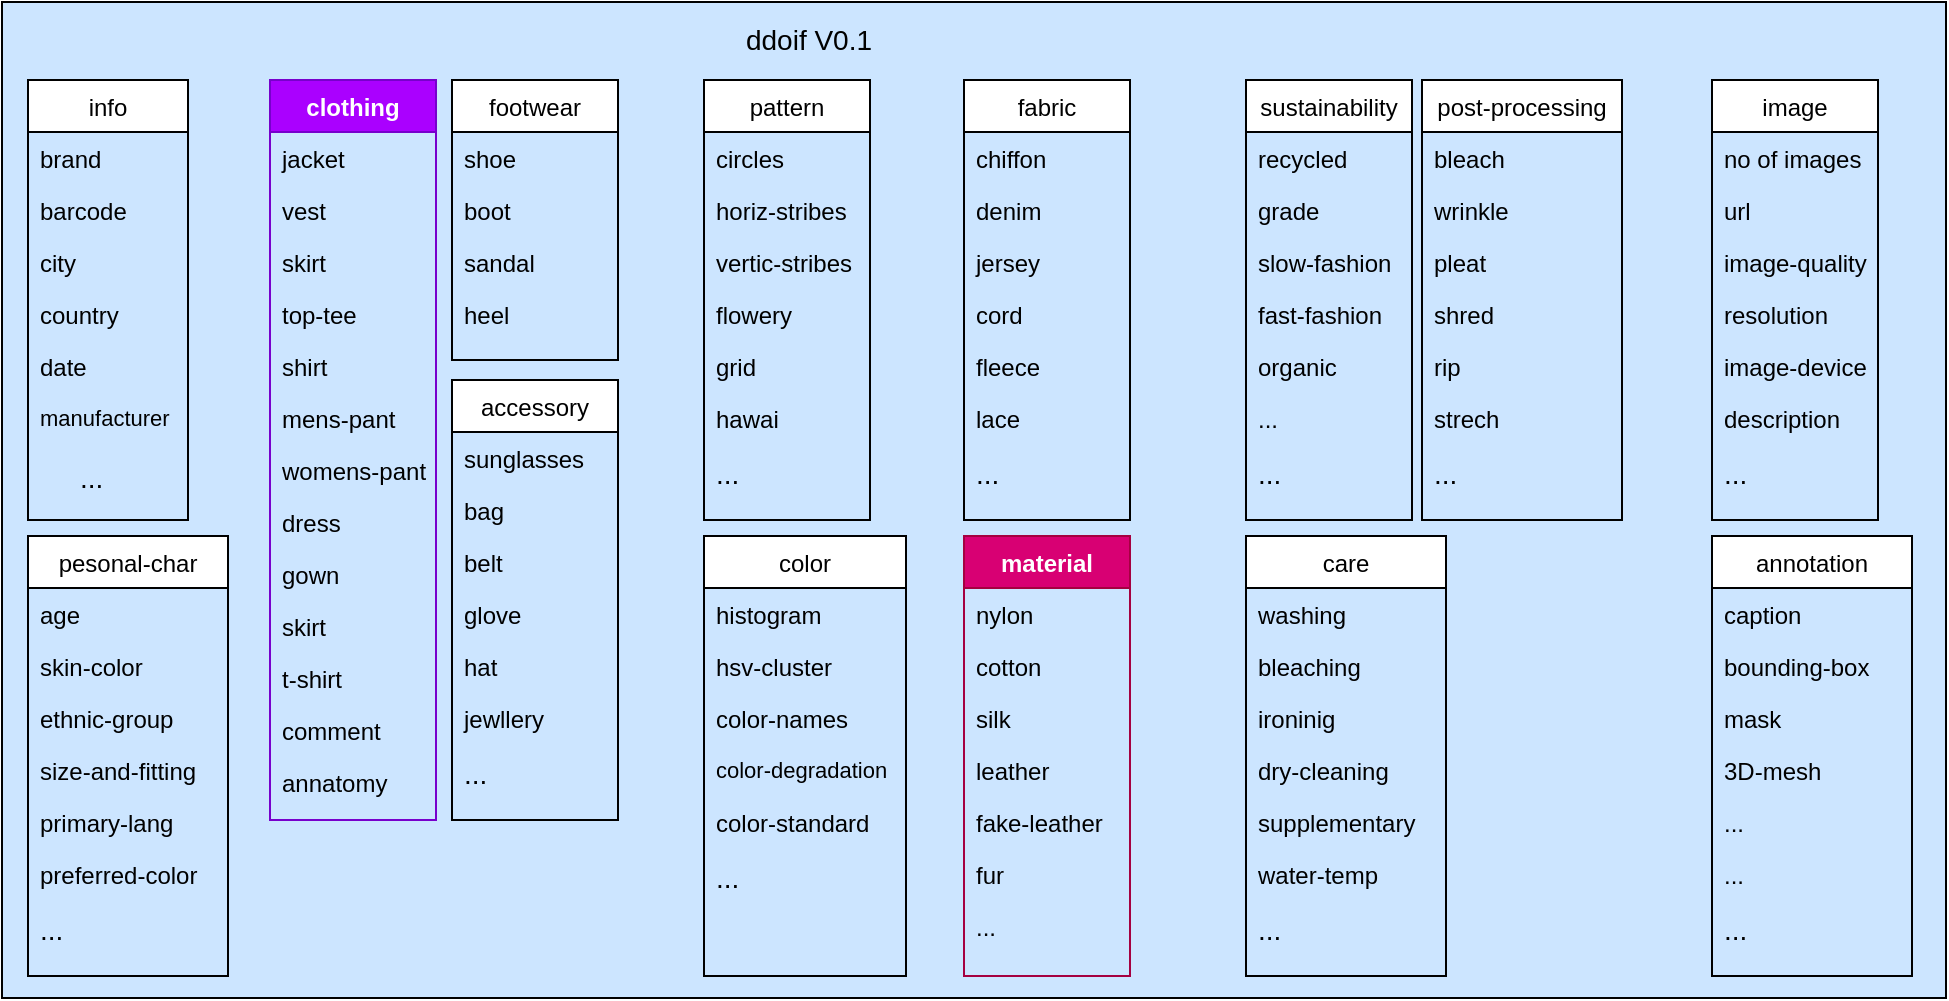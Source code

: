 <mxfile version="13.0.3" type="device"><diagram id="C5RBs43oDa-KdzZeNtuy" name="Page-1"><mxGraphModel dx="1422" dy="822" grid="1" gridSize="10" guides="1" tooltips="1" connect="1" arrows="1" fold="1" page="1" pageScale="1" pageWidth="980" pageHeight="500" math="0" shadow="0"><root><mxCell id="WIyWlLk6GJQsqaUBKTNV-0"/><mxCell id="WIyWlLk6GJQsqaUBKTNV-1" parent="WIyWlLk6GJQsqaUBKTNV-0"/><mxCell id="ynW5jeTb449rgKrsrFKq-4" value="" style="rounded=0;whiteSpace=wrap;html=1;fillColor=#CCE5FF;" parent="WIyWlLk6GJQsqaUBKTNV-1" vertex="1"><mxGeometry x="5" y="1" width="972" height="498" as="geometry"/></mxCell><mxCell id="Gt9GPdNHDZttLSlLsD_g-6" value="..." style="text;align=left;verticalAlign=top;spacingLeft=4;spacingRight=4;overflow=hidden;rotatable=0;points=[[0,0.5],[1,0.5]];portConstraint=eastwest;fontSize=14;" parent="WIyWlLk6GJQsqaUBKTNV-1" vertex="1"><mxGeometry x="38" y="224" width="80" height="28" as="geometry"/></mxCell><mxCell id="Gt9GPdNHDZttLSlLsD_g-49" value="ddoif V0.1" style="text;html=1;strokeColor=none;fillColor=none;align=center;verticalAlign=middle;whiteSpace=wrap;rounded=0;fontSize=14;" parent="WIyWlLk6GJQsqaUBKTNV-1" vertex="1"><mxGeometry x="344" y="10" width="129" height="20" as="geometry"/></mxCell><mxCell id="Gt9GPdNHDZttLSlLsD_g-87" value="care" style="swimlane;fontStyle=0;align=center;verticalAlign=top;childLayout=stackLayout;horizontal=1;startSize=26;horizontalStack=0;resizeParent=1;resizeLast=0;collapsible=1;marginBottom=0;rounded=0;shadow=0;strokeWidth=1;" parent="WIyWlLk6GJQsqaUBKTNV-1" vertex="1"><mxGeometry x="627" y="268" width="100" height="220" as="geometry"><mxRectangle x="230" y="140" width="160" height="26" as="alternateBounds"/></mxGeometry></mxCell><mxCell id="Gt9GPdNHDZttLSlLsD_g-88" value="washing" style="text;align=left;verticalAlign=top;spacingLeft=4;spacingRight=4;overflow=hidden;rotatable=0;points=[[0,0.5],[1,0.5]];portConstraint=eastwest;" parent="Gt9GPdNHDZttLSlLsD_g-87" vertex="1"><mxGeometry y="26" width="100" height="26" as="geometry"/></mxCell><mxCell id="Gt9GPdNHDZttLSlLsD_g-89" value="bleaching" style="text;align=left;verticalAlign=top;spacingLeft=4;spacingRight=4;overflow=hidden;rotatable=0;points=[[0,0.5],[1,0.5]];portConstraint=eastwest;rounded=0;shadow=0;html=0;" parent="Gt9GPdNHDZttLSlLsD_g-87" vertex="1"><mxGeometry y="52" width="100" height="26" as="geometry"/></mxCell><mxCell id="Gt9GPdNHDZttLSlLsD_g-90" value="ironinig" style="text;align=left;verticalAlign=top;spacingLeft=4;spacingRight=4;overflow=hidden;rotatable=0;points=[[0,0.5],[1,0.5]];portConstraint=eastwest;rounded=0;shadow=0;html=0;" parent="Gt9GPdNHDZttLSlLsD_g-87" vertex="1"><mxGeometry y="78" width="100" height="26" as="geometry"/></mxCell><mxCell id="Gt9GPdNHDZttLSlLsD_g-91" value="dry-cleaning" style="text;align=left;verticalAlign=top;spacingLeft=4;spacingRight=4;overflow=hidden;rotatable=0;points=[[0,0.5],[1,0.5]];portConstraint=eastwest;" parent="Gt9GPdNHDZttLSlLsD_g-87" vertex="1"><mxGeometry y="104" width="100" height="26" as="geometry"/></mxCell><mxCell id="Gt9GPdNHDZttLSlLsD_g-92" value="supplementary" style="text;align=left;verticalAlign=top;spacingLeft=4;spacingRight=4;overflow=hidden;rotatable=0;points=[[0,0.5],[1,0.5]];portConstraint=eastwest;" parent="Gt9GPdNHDZttLSlLsD_g-87" vertex="1"><mxGeometry y="130" width="100" height="26" as="geometry"/></mxCell><mxCell id="Gt9GPdNHDZttLSlLsD_g-93" value="water-temp" style="text;align=left;verticalAlign=top;spacingLeft=4;spacingRight=4;overflow=hidden;rotatable=0;points=[[0,0.5],[1,0.5]];portConstraint=eastwest;" parent="Gt9GPdNHDZttLSlLsD_g-87" vertex="1"><mxGeometry y="156" width="100" height="26" as="geometry"/></mxCell><mxCell id="Gt9GPdNHDZttLSlLsD_g-94" value="..." style="text;align=left;verticalAlign=top;spacingLeft=4;spacingRight=4;overflow=hidden;rotatable=0;points=[[0,0.5],[1,0.5]];portConstraint=eastwest;fontSize=14;" parent="Gt9GPdNHDZttLSlLsD_g-87" vertex="1"><mxGeometry y="182" width="100" height="26" as="geometry"/></mxCell><mxCell id="Gt9GPdNHDZttLSlLsD_g-95" value="pesonal-char" style="swimlane;fontStyle=0;align=center;verticalAlign=top;childLayout=stackLayout;horizontal=1;startSize=26;horizontalStack=0;resizeParent=1;resizeLast=0;collapsible=1;marginBottom=0;rounded=0;shadow=0;strokeWidth=1;" parent="WIyWlLk6GJQsqaUBKTNV-1" vertex="1"><mxGeometry x="18" y="268" width="100" height="220" as="geometry"><mxRectangle x="19" y="268" width="160" height="26" as="alternateBounds"/></mxGeometry></mxCell><mxCell id="Gt9GPdNHDZttLSlLsD_g-96" value="age" style="text;align=left;verticalAlign=top;spacingLeft=4;spacingRight=4;overflow=hidden;rotatable=0;points=[[0,0.5],[1,0.5]];portConstraint=eastwest;" parent="Gt9GPdNHDZttLSlLsD_g-95" vertex="1"><mxGeometry y="26" width="100" height="26" as="geometry"/></mxCell><mxCell id="Gt9GPdNHDZttLSlLsD_g-97" value="skin-color" style="text;align=left;verticalAlign=top;spacingLeft=4;spacingRight=4;overflow=hidden;rotatable=0;points=[[0,0.5],[1,0.5]];portConstraint=eastwest;rounded=0;shadow=0;html=0;" parent="Gt9GPdNHDZttLSlLsD_g-95" vertex="1"><mxGeometry y="52" width="100" height="26" as="geometry"/></mxCell><mxCell id="Gt9GPdNHDZttLSlLsD_g-98" value="ethnic-group" style="text;align=left;verticalAlign=top;spacingLeft=4;spacingRight=4;overflow=hidden;rotatable=0;points=[[0,0.5],[1,0.5]];portConstraint=eastwest;rounded=0;shadow=0;html=0;" parent="Gt9GPdNHDZttLSlLsD_g-95" vertex="1"><mxGeometry y="78" width="100" height="26" as="geometry"/></mxCell><mxCell id="Gt9GPdNHDZttLSlLsD_g-99" value="size-and-fitting" style="text;align=left;verticalAlign=top;spacingLeft=4;spacingRight=4;overflow=hidden;rotatable=0;points=[[0,0.5],[1,0.5]];portConstraint=eastwest;" parent="Gt9GPdNHDZttLSlLsD_g-95" vertex="1"><mxGeometry y="104" width="100" height="26" as="geometry"/></mxCell><mxCell id="Gt9GPdNHDZttLSlLsD_g-100" value="primary-lang" style="text;align=left;verticalAlign=top;spacingLeft=4;spacingRight=4;overflow=hidden;rotatable=0;points=[[0,0.5],[1,0.5]];portConstraint=eastwest;" parent="Gt9GPdNHDZttLSlLsD_g-95" vertex="1"><mxGeometry y="130" width="100" height="26" as="geometry"/></mxCell><mxCell id="Gt9GPdNHDZttLSlLsD_g-101" value="preferred-color" style="text;align=left;verticalAlign=top;spacingLeft=4;spacingRight=4;overflow=hidden;rotatable=0;points=[[0,0.5],[1,0.5]];portConstraint=eastwest;" parent="Gt9GPdNHDZttLSlLsD_g-95" vertex="1"><mxGeometry y="156" width="100" height="26" as="geometry"/></mxCell><mxCell id="Gt9GPdNHDZttLSlLsD_g-102" value="..." style="text;align=left;verticalAlign=top;spacingLeft=4;spacingRight=4;overflow=hidden;rotatable=0;points=[[0,0.5],[1,0.5]];portConstraint=eastwest;fontSize=14;" parent="Gt9GPdNHDZttLSlLsD_g-95" vertex="1"><mxGeometry y="182" width="100" height="26" as="geometry"/></mxCell><mxCell id="Gt9GPdNHDZttLSlLsD_g-111" value="post-processing" style="swimlane;fontStyle=0;align=center;verticalAlign=top;childLayout=stackLayout;horizontal=1;startSize=26;horizontalStack=0;resizeParent=1;resizeLast=0;collapsible=1;marginBottom=0;rounded=0;shadow=0;strokeWidth=1;" parent="WIyWlLk6GJQsqaUBKTNV-1" vertex="1"><mxGeometry x="715" y="40" width="100" height="220" as="geometry"><mxRectangle x="230" y="140" width="160" height="26" as="alternateBounds"/></mxGeometry></mxCell><mxCell id="Gt9GPdNHDZttLSlLsD_g-113" value="bleach" style="text;align=left;verticalAlign=top;spacingLeft=4;spacingRight=4;overflow=hidden;rotatable=0;points=[[0,0.5],[1,0.5]];portConstraint=eastwest;rounded=0;shadow=0;html=0;" parent="Gt9GPdNHDZttLSlLsD_g-111" vertex="1"><mxGeometry y="26" width="100" height="26" as="geometry"/></mxCell><mxCell id="Gt9GPdNHDZttLSlLsD_g-112" value="wrinkle" style="text;align=left;verticalAlign=top;spacingLeft=4;spacingRight=4;overflow=hidden;rotatable=0;points=[[0,0.5],[1,0.5]];portConstraint=eastwest;" parent="Gt9GPdNHDZttLSlLsD_g-111" vertex="1"><mxGeometry y="52" width="100" height="26" as="geometry"/></mxCell><mxCell id="Gt9GPdNHDZttLSlLsD_g-114" value="pleat" style="text;align=left;verticalAlign=top;spacingLeft=4;spacingRight=4;overflow=hidden;rotatable=0;points=[[0,0.5],[1,0.5]];portConstraint=eastwest;rounded=0;shadow=0;html=0;" parent="Gt9GPdNHDZttLSlLsD_g-111" vertex="1"><mxGeometry y="78" width="100" height="26" as="geometry"/></mxCell><mxCell id="Gt9GPdNHDZttLSlLsD_g-115" value="shred" style="text;align=left;verticalAlign=top;spacingLeft=4;spacingRight=4;overflow=hidden;rotatable=0;points=[[0,0.5],[1,0.5]];portConstraint=eastwest;" parent="Gt9GPdNHDZttLSlLsD_g-111" vertex="1"><mxGeometry y="104" width="100" height="26" as="geometry"/></mxCell><mxCell id="Gt9GPdNHDZttLSlLsD_g-116" value="rip" style="text;align=left;verticalAlign=top;spacingLeft=4;spacingRight=4;overflow=hidden;rotatable=0;points=[[0,0.5],[1,0.5]];portConstraint=eastwest;" parent="Gt9GPdNHDZttLSlLsD_g-111" vertex="1"><mxGeometry y="130" width="100" height="26" as="geometry"/></mxCell><mxCell id="Gt9GPdNHDZttLSlLsD_g-117" value="strech" style="text;align=left;verticalAlign=top;spacingLeft=4;spacingRight=4;overflow=hidden;rotatable=0;points=[[0,0.5],[1,0.5]];portConstraint=eastwest;" parent="Gt9GPdNHDZttLSlLsD_g-111" vertex="1"><mxGeometry y="156" width="100" height="26" as="geometry"/></mxCell><mxCell id="Gt9GPdNHDZttLSlLsD_g-118" value="..." style="text;align=left;verticalAlign=top;spacingLeft=4;spacingRight=4;overflow=hidden;rotatable=0;points=[[0,0.5],[1,0.5]];portConstraint=eastwest;fontSize=14;" parent="Gt9GPdNHDZttLSlLsD_g-111" vertex="1"><mxGeometry y="182" width="100" height="26" as="geometry"/></mxCell><mxCell id="zkfFHV4jXpPFQw0GAbJ--0" value="info" style="swimlane;fontStyle=0;align=center;verticalAlign=top;childLayout=stackLayout;horizontal=1;startSize=26;horizontalStack=0;resizeParent=1;resizeLast=0;collapsible=1;marginBottom=0;rounded=0;shadow=0;strokeWidth=1;" parent="WIyWlLk6GJQsqaUBKTNV-1" vertex="1"><mxGeometry x="18" y="40" width="80" height="220" as="geometry"><mxRectangle x="39" y="40" width="160" height="26" as="alternateBounds"/></mxGeometry></mxCell><mxCell id="zkfFHV4jXpPFQw0GAbJ--1" value="brand&#10;" style="text;align=left;verticalAlign=top;spacingLeft=4;spacingRight=4;overflow=hidden;rotatable=0;points=[[0,0.5],[1,0.5]];portConstraint=eastwest;" parent="zkfFHV4jXpPFQw0GAbJ--0" vertex="1"><mxGeometry y="26" width="80" height="26" as="geometry"/></mxCell><mxCell id="zkfFHV4jXpPFQw0GAbJ--2" value="barcode" style="text;align=left;verticalAlign=top;spacingLeft=4;spacingRight=4;overflow=hidden;rotatable=0;points=[[0,0.5],[1,0.5]];portConstraint=eastwest;rounded=0;shadow=0;html=0;" parent="zkfFHV4jXpPFQw0GAbJ--0" vertex="1"><mxGeometry y="52" width="80" height="26" as="geometry"/></mxCell><mxCell id="zkfFHV4jXpPFQw0GAbJ--3" value="city" style="text;align=left;verticalAlign=top;spacingLeft=4;spacingRight=4;overflow=hidden;rotatable=0;points=[[0,0.5],[1,0.5]];portConstraint=eastwest;rounded=0;shadow=0;html=0;" parent="zkfFHV4jXpPFQw0GAbJ--0" vertex="1"><mxGeometry y="78" width="80" height="26" as="geometry"/></mxCell><mxCell id="zkfFHV4jXpPFQw0GAbJ--5" value="country&#10;" style="text;align=left;verticalAlign=top;spacingLeft=4;spacingRight=4;overflow=hidden;rotatable=0;points=[[0,0.5],[1,0.5]];portConstraint=eastwest;" parent="zkfFHV4jXpPFQw0GAbJ--0" vertex="1"><mxGeometry y="104" width="80" height="26" as="geometry"/></mxCell><mxCell id="Gt9GPdNHDZttLSlLsD_g-5" value="date" style="text;align=left;verticalAlign=top;spacingLeft=4;spacingRight=4;overflow=hidden;rotatable=0;points=[[0,0.5],[1,0.5]];portConstraint=eastwest;" parent="zkfFHV4jXpPFQw0GAbJ--0" vertex="1"><mxGeometry y="130" width="80" height="26" as="geometry"/></mxCell><mxCell id="Gt9GPdNHDZttLSlLsD_g-14" value="manufacturer" style="text;align=left;verticalAlign=top;spacingLeft=4;spacingRight=4;overflow=hidden;rotatable=0;points=[[0,0.5],[1,0.5]];portConstraint=eastwest;fontSize=11;" parent="zkfFHV4jXpPFQw0GAbJ--0" vertex="1"><mxGeometry y="156" width="80" height="26" as="geometry"/></mxCell><mxCell id="Gt9GPdNHDZttLSlLsD_g-32" value="pattern" style="swimlane;fontStyle=0;align=center;verticalAlign=top;childLayout=stackLayout;horizontal=1;startSize=26;horizontalStack=0;resizeParent=1;resizeLast=0;collapsible=1;marginBottom=0;rounded=0;shadow=0;strokeWidth=1;" parent="WIyWlLk6GJQsqaUBKTNV-1" vertex="1"><mxGeometry x="356" y="40" width="83" height="220" as="geometry"><mxRectangle x="230" y="140" width="160" height="26" as="alternateBounds"/></mxGeometry></mxCell><mxCell id="Gt9GPdNHDZttLSlLsD_g-33" value="circles" style="text;align=left;verticalAlign=top;spacingLeft=4;spacingRight=4;overflow=hidden;rotatable=0;points=[[0,0.5],[1,0.5]];portConstraint=eastwest;" parent="Gt9GPdNHDZttLSlLsD_g-32" vertex="1"><mxGeometry y="26" width="83" height="26" as="geometry"/></mxCell><mxCell id="Gt9GPdNHDZttLSlLsD_g-34" value="horiz-stribes" style="text;align=left;verticalAlign=top;spacingLeft=4;spacingRight=4;overflow=hidden;rotatable=0;points=[[0,0.5],[1,0.5]];portConstraint=eastwest;rounded=0;shadow=0;html=0;" parent="Gt9GPdNHDZttLSlLsD_g-32" vertex="1"><mxGeometry y="52" width="83" height="26" as="geometry"/></mxCell><mxCell id="Gt9GPdNHDZttLSlLsD_g-35" value="vertic-stribes" style="text;align=left;verticalAlign=top;spacingLeft=4;spacingRight=4;overflow=hidden;rotatable=0;points=[[0,0.5],[1,0.5]];portConstraint=eastwest;rounded=0;shadow=0;html=0;" parent="Gt9GPdNHDZttLSlLsD_g-32" vertex="1"><mxGeometry y="78" width="83" height="26" as="geometry"/></mxCell><mxCell id="Gt9GPdNHDZttLSlLsD_g-36" value="flowery" style="text;align=left;verticalAlign=top;spacingLeft=4;spacingRight=4;overflow=hidden;rotatable=0;points=[[0,0.5],[1,0.5]];portConstraint=eastwest;" parent="Gt9GPdNHDZttLSlLsD_g-32" vertex="1"><mxGeometry y="104" width="83" height="26" as="geometry"/></mxCell><mxCell id="Gt9GPdNHDZttLSlLsD_g-37" value="grid" style="text;align=left;verticalAlign=top;spacingLeft=4;spacingRight=4;overflow=hidden;rotatable=0;points=[[0,0.5],[1,0.5]];portConstraint=eastwest;" parent="Gt9GPdNHDZttLSlLsD_g-32" vertex="1"><mxGeometry y="130" width="83" height="26" as="geometry"/></mxCell><mxCell id="Gt9GPdNHDZttLSlLsD_g-38" value="hawai" style="text;align=left;verticalAlign=top;spacingLeft=4;spacingRight=4;overflow=hidden;rotatable=0;points=[[0,0.5],[1,0.5]];portConstraint=eastwest;" parent="Gt9GPdNHDZttLSlLsD_g-32" vertex="1"><mxGeometry y="156" width="83" height="26" as="geometry"/></mxCell><mxCell id="Gt9GPdNHDZttLSlLsD_g-39" value="..." style="text;align=left;verticalAlign=top;spacingLeft=4;spacingRight=4;overflow=hidden;rotatable=0;points=[[0,0.5],[1,0.5]];portConstraint=eastwest;fontSize=14;" parent="Gt9GPdNHDZttLSlLsD_g-32" vertex="1"><mxGeometry y="182" width="83" height="26" as="geometry"/></mxCell><mxCell id="Gt9GPdNHDZttLSlLsD_g-16" value="footwear" style="swimlane;fontStyle=0;align=center;verticalAlign=top;childLayout=stackLayout;horizontal=1;startSize=26;horizontalStack=0;resizeParent=1;resizeLast=0;collapsible=1;marginBottom=0;rounded=0;shadow=0;strokeWidth=1;" parent="WIyWlLk6GJQsqaUBKTNV-1" vertex="1"><mxGeometry x="230" y="40" width="83" height="140" as="geometry"><mxRectangle x="230" y="140" width="160" height="26" as="alternateBounds"/></mxGeometry></mxCell><mxCell id="Gt9GPdNHDZttLSlLsD_g-17" value="shoe" style="text;align=left;verticalAlign=top;spacingLeft=4;spacingRight=4;overflow=hidden;rotatable=0;points=[[0,0.5],[1,0.5]];portConstraint=eastwest;" parent="Gt9GPdNHDZttLSlLsD_g-16" vertex="1"><mxGeometry y="26" width="83" height="26" as="geometry"/></mxCell><mxCell id="Gt9GPdNHDZttLSlLsD_g-18" value="boot" style="text;align=left;verticalAlign=top;spacingLeft=4;spacingRight=4;overflow=hidden;rotatable=0;points=[[0,0.5],[1,0.5]];portConstraint=eastwest;rounded=0;shadow=0;html=0;" parent="Gt9GPdNHDZttLSlLsD_g-16" vertex="1"><mxGeometry y="52" width="83" height="26" as="geometry"/></mxCell><mxCell id="Gt9GPdNHDZttLSlLsD_g-19" value="sandal" style="text;align=left;verticalAlign=top;spacingLeft=4;spacingRight=4;overflow=hidden;rotatable=0;points=[[0,0.5],[1,0.5]];portConstraint=eastwest;rounded=0;shadow=0;html=0;" parent="Gt9GPdNHDZttLSlLsD_g-16" vertex="1"><mxGeometry y="78" width="83" height="26" as="geometry"/></mxCell><mxCell id="Gt9GPdNHDZttLSlLsD_g-20" value="heel" style="text;align=left;verticalAlign=top;spacingLeft=4;spacingRight=4;overflow=hidden;rotatable=0;points=[[0,0.5],[1,0.5]];portConstraint=eastwest;" parent="Gt9GPdNHDZttLSlLsD_g-16" vertex="1"><mxGeometry y="104" width="83" height="26" as="geometry"/></mxCell><mxCell id="Gt9GPdNHDZttLSlLsD_g-24" value="accessory" style="swimlane;fontStyle=0;align=center;verticalAlign=top;childLayout=stackLayout;horizontal=1;startSize=26;horizontalStack=0;resizeParent=1;resizeLast=0;collapsible=1;marginBottom=0;rounded=0;shadow=0;strokeWidth=1;" parent="WIyWlLk6GJQsqaUBKTNV-1" vertex="1"><mxGeometry x="230" y="190" width="83" height="220" as="geometry"><mxRectangle x="230" y="140" width="160" height="26" as="alternateBounds"/></mxGeometry></mxCell><mxCell id="Gt9GPdNHDZttLSlLsD_g-25" value="sunglasses" style="text;align=left;verticalAlign=top;spacingLeft=4;spacingRight=4;overflow=hidden;rotatable=0;points=[[0,0.5],[1,0.5]];portConstraint=eastwest;" parent="Gt9GPdNHDZttLSlLsD_g-24" vertex="1"><mxGeometry y="26" width="83" height="26" as="geometry"/></mxCell><mxCell id="Gt9GPdNHDZttLSlLsD_g-26" value="bag" style="text;align=left;verticalAlign=top;spacingLeft=4;spacingRight=4;overflow=hidden;rotatable=0;points=[[0,0.5],[1,0.5]];portConstraint=eastwest;rounded=0;shadow=0;html=0;" parent="Gt9GPdNHDZttLSlLsD_g-24" vertex="1"><mxGeometry y="52" width="83" height="26" as="geometry"/></mxCell><mxCell id="Gt9GPdNHDZttLSlLsD_g-27" value="belt" style="text;align=left;verticalAlign=top;spacingLeft=4;spacingRight=4;overflow=hidden;rotatable=0;points=[[0,0.5],[1,0.5]];portConstraint=eastwest;rounded=0;shadow=0;html=0;" parent="Gt9GPdNHDZttLSlLsD_g-24" vertex="1"><mxGeometry y="78" width="83" height="26" as="geometry"/></mxCell><mxCell id="Gt9GPdNHDZttLSlLsD_g-28" value="glove" style="text;align=left;verticalAlign=top;spacingLeft=4;spacingRight=4;overflow=hidden;rotatable=0;points=[[0,0.5],[1,0.5]];portConstraint=eastwest;" parent="Gt9GPdNHDZttLSlLsD_g-24" vertex="1"><mxGeometry y="104" width="83" height="26" as="geometry"/></mxCell><mxCell id="Gt9GPdNHDZttLSlLsD_g-29" value="hat" style="text;align=left;verticalAlign=top;spacingLeft=4;spacingRight=4;overflow=hidden;rotatable=0;points=[[0,0.5],[1,0.5]];portConstraint=eastwest;" parent="Gt9GPdNHDZttLSlLsD_g-24" vertex="1"><mxGeometry y="130" width="83" height="26" as="geometry"/></mxCell><mxCell id="Gt9GPdNHDZttLSlLsD_g-30" value="jewllery" style="text;align=left;verticalAlign=top;spacingLeft=4;spacingRight=4;overflow=hidden;rotatable=0;points=[[0,0.5],[1,0.5]];portConstraint=eastwest;" parent="Gt9GPdNHDZttLSlLsD_g-24" vertex="1"><mxGeometry y="156" width="83" height="26" as="geometry"/></mxCell><mxCell id="Gt9GPdNHDZttLSlLsD_g-31" value="..." style="text;align=left;verticalAlign=top;spacingLeft=4;spacingRight=4;overflow=hidden;rotatable=0;points=[[0,0.5],[1,0.5]];portConstraint=eastwest;fontSize=14;" parent="Gt9GPdNHDZttLSlLsD_g-24" vertex="1"><mxGeometry y="182" width="83" height="26" as="geometry"/></mxCell><mxCell id="Gt9GPdNHDZttLSlLsD_g-103" value="color" style="swimlane;fontStyle=0;align=center;verticalAlign=top;childLayout=stackLayout;horizontal=1;startSize=26;horizontalStack=0;resizeParent=1;resizeLast=0;collapsible=1;marginBottom=0;rounded=0;shadow=0;strokeWidth=1;" parent="WIyWlLk6GJQsqaUBKTNV-1" vertex="1"><mxGeometry x="356" y="268" width="101" height="220" as="geometry"><mxRectangle x="230" y="140" width="160" height="26" as="alternateBounds"/></mxGeometry></mxCell><mxCell id="Gt9GPdNHDZttLSlLsD_g-104" value="histogram" style="text;align=left;verticalAlign=top;spacingLeft=4;spacingRight=4;overflow=hidden;rotatable=0;points=[[0,0.5],[1,0.5]];portConstraint=eastwest;" parent="Gt9GPdNHDZttLSlLsD_g-103" vertex="1"><mxGeometry y="26" width="101" height="26" as="geometry"/></mxCell><mxCell id="Gt9GPdNHDZttLSlLsD_g-105" value="hsv-cluster" style="text;align=left;verticalAlign=top;spacingLeft=4;spacingRight=4;overflow=hidden;rotatable=0;points=[[0,0.5],[1,0.5]];portConstraint=eastwest;rounded=0;shadow=0;html=0;" parent="Gt9GPdNHDZttLSlLsD_g-103" vertex="1"><mxGeometry y="52" width="101" height="26" as="geometry"/></mxCell><mxCell id="Gt9GPdNHDZttLSlLsD_g-106" value="color-names" style="text;align=left;verticalAlign=top;spacingLeft=4;spacingRight=4;overflow=hidden;rotatable=0;points=[[0,0.5],[1,0.5]];portConstraint=eastwest;rounded=0;shadow=0;html=0;" parent="Gt9GPdNHDZttLSlLsD_g-103" vertex="1"><mxGeometry y="78" width="101" height="26" as="geometry"/></mxCell><mxCell id="Gt9GPdNHDZttLSlLsD_g-107" value="color-degradation" style="text;align=left;verticalAlign=top;spacingLeft=4;spacingRight=4;overflow=hidden;rotatable=0;points=[[0,0.5],[1,0.5]];portConstraint=eastwest;fontSize=11;" parent="Gt9GPdNHDZttLSlLsD_g-103" vertex="1"><mxGeometry y="104" width="101" height="26" as="geometry"/></mxCell><mxCell id="Gt9GPdNHDZttLSlLsD_g-108" value="color-standard" style="text;align=left;verticalAlign=top;spacingLeft=4;spacingRight=4;overflow=hidden;rotatable=0;points=[[0,0.5],[1,0.5]];portConstraint=eastwest;" parent="Gt9GPdNHDZttLSlLsD_g-103" vertex="1"><mxGeometry y="130" width="101" height="26" as="geometry"/></mxCell><mxCell id="Gt9GPdNHDZttLSlLsD_g-110" value="..." style="text;align=left;verticalAlign=top;spacingLeft=4;spacingRight=4;overflow=hidden;rotatable=0;points=[[0,0.5],[1,0.5]];portConstraint=eastwest;fontSize=14;" parent="Gt9GPdNHDZttLSlLsD_g-103" vertex="1"><mxGeometry y="156" width="101" height="26" as="geometry"/></mxCell><mxCell id="Gt9GPdNHDZttLSlLsD_g-79" value="sustainability" style="swimlane;fontStyle=0;align=center;verticalAlign=top;childLayout=stackLayout;horizontal=1;startSize=26;horizontalStack=0;resizeParent=1;resizeLast=0;collapsible=1;marginBottom=0;rounded=0;shadow=0;strokeWidth=1;" parent="WIyWlLk6GJQsqaUBKTNV-1" vertex="1"><mxGeometry x="627" y="40" width="83" height="220" as="geometry"><mxRectangle x="440" y="268" width="160" height="26" as="alternateBounds"/></mxGeometry></mxCell><mxCell id="Gt9GPdNHDZttLSlLsD_g-80" value="recycled" style="text;align=left;verticalAlign=top;spacingLeft=4;spacingRight=4;overflow=hidden;rotatable=0;points=[[0,0.5],[1,0.5]];portConstraint=eastwest;" parent="Gt9GPdNHDZttLSlLsD_g-79" vertex="1"><mxGeometry y="26" width="83" height="26" as="geometry"/></mxCell><mxCell id="Gt9GPdNHDZttLSlLsD_g-81" value="grade" style="text;align=left;verticalAlign=top;spacingLeft=4;spacingRight=4;overflow=hidden;rotatable=0;points=[[0,0.5],[1,0.5]];portConstraint=eastwest;rounded=0;shadow=0;html=0;" parent="Gt9GPdNHDZttLSlLsD_g-79" vertex="1"><mxGeometry y="52" width="83" height="26" as="geometry"/></mxCell><mxCell id="Gt9GPdNHDZttLSlLsD_g-82" value="slow-fashion" style="text;align=left;verticalAlign=top;spacingLeft=4;spacingRight=4;overflow=hidden;rotatable=0;points=[[0,0.5],[1,0.5]];portConstraint=eastwest;rounded=0;shadow=0;html=0;" parent="Gt9GPdNHDZttLSlLsD_g-79" vertex="1"><mxGeometry y="78" width="83" height="26" as="geometry"/></mxCell><mxCell id="Gt9GPdNHDZttLSlLsD_g-83" value="fast-fashion" style="text;align=left;verticalAlign=top;spacingLeft=4;spacingRight=4;overflow=hidden;rotatable=0;points=[[0,0.5],[1,0.5]];portConstraint=eastwest;" parent="Gt9GPdNHDZttLSlLsD_g-79" vertex="1"><mxGeometry y="104" width="83" height="26" as="geometry"/></mxCell><mxCell id="Gt9GPdNHDZttLSlLsD_g-84" value="organic" style="text;align=left;verticalAlign=top;spacingLeft=4;spacingRight=4;overflow=hidden;rotatable=0;points=[[0,0.5],[1,0.5]];portConstraint=eastwest;" parent="Gt9GPdNHDZttLSlLsD_g-79" vertex="1"><mxGeometry y="130" width="83" height="26" as="geometry"/></mxCell><mxCell id="Gt9GPdNHDZttLSlLsD_g-85" value="..." style="text;align=left;verticalAlign=top;spacingLeft=4;spacingRight=4;overflow=hidden;rotatable=0;points=[[0,0.5],[1,0.5]];portConstraint=eastwest;" parent="Gt9GPdNHDZttLSlLsD_g-79" vertex="1"><mxGeometry y="156" width="83" height="26" as="geometry"/></mxCell><mxCell id="Gt9GPdNHDZttLSlLsD_g-86" value="..." style="text;align=left;verticalAlign=top;spacingLeft=4;spacingRight=4;overflow=hidden;rotatable=0;points=[[0,0.5],[1,0.5]];portConstraint=eastwest;fontSize=14;" parent="Gt9GPdNHDZttLSlLsD_g-79" vertex="1"><mxGeometry y="182" width="83" height="26" as="geometry"/></mxCell><mxCell id="Gt9GPdNHDZttLSlLsD_g-58" value="fabric" style="swimlane;fontStyle=0;align=center;verticalAlign=top;childLayout=stackLayout;horizontal=1;startSize=26;horizontalStack=0;resizeParent=1;resizeLast=0;collapsible=1;marginBottom=0;rounded=0;shadow=0;strokeWidth=1;" parent="WIyWlLk6GJQsqaUBKTNV-1" vertex="1"><mxGeometry x="486" y="40" width="83" height="220" as="geometry"><mxRectangle x="140" y="268" width="160" height="26" as="alternateBounds"/></mxGeometry></mxCell><mxCell id="Gt9GPdNHDZttLSlLsD_g-59" value="chiffon" style="text;align=left;verticalAlign=top;spacingLeft=4;spacingRight=4;overflow=hidden;rotatable=0;points=[[0,0.5],[1,0.5]];portConstraint=eastwest;" parent="Gt9GPdNHDZttLSlLsD_g-58" vertex="1"><mxGeometry y="26" width="83" height="26" as="geometry"/></mxCell><mxCell id="Gt9GPdNHDZttLSlLsD_g-60" value="denim" style="text;align=left;verticalAlign=top;spacingLeft=4;spacingRight=4;overflow=hidden;rotatable=0;points=[[0,0.5],[1,0.5]];portConstraint=eastwest;rounded=0;shadow=0;html=0;" parent="Gt9GPdNHDZttLSlLsD_g-58" vertex="1"><mxGeometry y="52" width="83" height="26" as="geometry"/></mxCell><mxCell id="Gt9GPdNHDZttLSlLsD_g-61" value="jersey" style="text;align=left;verticalAlign=top;spacingLeft=4;spacingRight=4;overflow=hidden;rotatable=0;points=[[0,0.5],[1,0.5]];portConstraint=eastwest;rounded=0;shadow=0;html=0;" parent="Gt9GPdNHDZttLSlLsD_g-58" vertex="1"><mxGeometry y="78" width="83" height="26" as="geometry"/></mxCell><mxCell id="Gt9GPdNHDZttLSlLsD_g-62" value="cord" style="text;align=left;verticalAlign=top;spacingLeft=4;spacingRight=4;overflow=hidden;rotatable=0;points=[[0,0.5],[1,0.5]];portConstraint=eastwest;" parent="Gt9GPdNHDZttLSlLsD_g-58" vertex="1"><mxGeometry y="104" width="83" height="26" as="geometry"/></mxCell><mxCell id="Gt9GPdNHDZttLSlLsD_g-63" value="fleece" style="text;align=left;verticalAlign=top;spacingLeft=4;spacingRight=4;overflow=hidden;rotatable=0;points=[[0,0.5],[1,0.5]];portConstraint=eastwest;" parent="Gt9GPdNHDZttLSlLsD_g-58" vertex="1"><mxGeometry y="130" width="83" height="26" as="geometry"/></mxCell><mxCell id="Gt9GPdNHDZttLSlLsD_g-64" value="lace" style="text;align=left;verticalAlign=top;spacingLeft=4;spacingRight=4;overflow=hidden;rotatable=0;points=[[0,0.5],[1,0.5]];portConstraint=eastwest;" parent="Gt9GPdNHDZttLSlLsD_g-58" vertex="1"><mxGeometry y="156" width="83" height="26" as="geometry"/></mxCell><mxCell id="Gt9GPdNHDZttLSlLsD_g-65" value="..." style="text;align=left;verticalAlign=top;spacingLeft=4;spacingRight=4;overflow=hidden;rotatable=0;points=[[0,0.5],[1,0.5]];portConstraint=eastwest;fontSize=14;" parent="Gt9GPdNHDZttLSlLsD_g-58" vertex="1"><mxGeometry y="182" width="83" height="26" as="geometry"/></mxCell><mxCell id="Gt9GPdNHDZttLSlLsD_g-66" value="material" style="swimlane;fontStyle=1;align=center;verticalAlign=top;childLayout=stackLayout;horizontal=1;startSize=26;horizontalStack=0;resizeParent=1;resizeLast=0;collapsible=1;marginBottom=0;rounded=0;shadow=0;strokeWidth=1;fillColor=#d80073;strokeColor=#A50040;fontColor=#ffffff;" parent="WIyWlLk6GJQsqaUBKTNV-1" vertex="1"><mxGeometry x="486" y="268" width="83" height="220" as="geometry"><mxRectangle x="240" y="268" width="160" height="26" as="alternateBounds"/></mxGeometry></mxCell><mxCell id="Gt9GPdNHDZttLSlLsD_g-67" value="nylon" style="text;align=left;verticalAlign=top;spacingLeft=4;spacingRight=4;overflow=hidden;rotatable=0;points=[[0,0.5],[1,0.5]];portConstraint=eastwest;" parent="Gt9GPdNHDZttLSlLsD_g-66" vertex="1"><mxGeometry y="26" width="83" height="26" as="geometry"/></mxCell><mxCell id="Gt9GPdNHDZttLSlLsD_g-68" value="cotton" style="text;align=left;verticalAlign=top;spacingLeft=4;spacingRight=4;overflow=hidden;rotatable=0;points=[[0,0.5],[1,0.5]];portConstraint=eastwest;rounded=0;shadow=0;html=0;" parent="Gt9GPdNHDZttLSlLsD_g-66" vertex="1"><mxGeometry y="52" width="83" height="26" as="geometry"/></mxCell><mxCell id="Gt9GPdNHDZttLSlLsD_g-69" value="silk" style="text;align=left;verticalAlign=top;spacingLeft=4;spacingRight=4;overflow=hidden;rotatable=0;points=[[0,0.5],[1,0.5]];portConstraint=eastwest;rounded=0;shadow=0;html=0;" parent="Gt9GPdNHDZttLSlLsD_g-66" vertex="1"><mxGeometry y="78" width="83" height="26" as="geometry"/></mxCell><mxCell id="Gt9GPdNHDZttLSlLsD_g-70" value="leather" style="text;align=left;verticalAlign=top;spacingLeft=4;spacingRight=4;overflow=hidden;rotatable=0;points=[[0,0.5],[1,0.5]];portConstraint=eastwest;" parent="Gt9GPdNHDZttLSlLsD_g-66" vertex="1"><mxGeometry y="104" width="83" height="26" as="geometry"/></mxCell><mxCell id="Gt9GPdNHDZttLSlLsD_g-137" value="fake-leather" style="text;align=left;verticalAlign=top;spacingLeft=4;spacingRight=4;overflow=hidden;rotatable=0;points=[[0,0.5],[1,0.5]];portConstraint=eastwest;" parent="Gt9GPdNHDZttLSlLsD_g-66" vertex="1"><mxGeometry y="130" width="83" height="26" as="geometry"/></mxCell><mxCell id="Gt9GPdNHDZttLSlLsD_g-138" value="fur" style="text;align=left;verticalAlign=top;spacingLeft=4;spacingRight=4;overflow=hidden;rotatable=0;points=[[0,0.5],[1,0.5]];portConstraint=eastwest;" parent="Gt9GPdNHDZttLSlLsD_g-66" vertex="1"><mxGeometry y="156" width="83" height="26" as="geometry"/></mxCell><mxCell id="s0w856ZKBZLOrA0o3hVU-12" value="..." style="text;align=left;verticalAlign=top;spacingLeft=4;spacingRight=4;overflow=hidden;rotatable=0;points=[[0,0.5],[1,0.5]];portConstraint=eastwest;" parent="Gt9GPdNHDZttLSlLsD_g-66" vertex="1"><mxGeometry y="182" width="83" height="26" as="geometry"/></mxCell><mxCell id="Gt9GPdNHDZttLSlLsD_g-71" value="image" style="swimlane;fontStyle=0;align=center;verticalAlign=top;childLayout=stackLayout;horizontal=1;startSize=26;horizontalStack=0;resizeParent=1;resizeLast=0;collapsible=1;marginBottom=0;rounded=0;shadow=0;strokeWidth=1;" parent="WIyWlLk6GJQsqaUBKTNV-1" vertex="1"><mxGeometry x="860" y="40" width="83" height="220" as="geometry"><mxRectangle x="340" y="268" width="160" height="26" as="alternateBounds"/></mxGeometry></mxCell><mxCell id="Gt9GPdNHDZttLSlLsD_g-72" value="no of images" style="text;align=left;verticalAlign=top;spacingLeft=4;spacingRight=4;overflow=hidden;rotatable=0;points=[[0,0.5],[1,0.5]];portConstraint=eastwest;" parent="Gt9GPdNHDZttLSlLsD_g-71" vertex="1"><mxGeometry y="26" width="83" height="26" as="geometry"/></mxCell><mxCell id="Gt9GPdNHDZttLSlLsD_g-73" value="url" style="text;align=left;verticalAlign=top;spacingLeft=4;spacingRight=4;overflow=hidden;rotatable=0;points=[[0,0.5],[1,0.5]];portConstraint=eastwest;rounded=0;shadow=0;html=0;" parent="Gt9GPdNHDZttLSlLsD_g-71" vertex="1"><mxGeometry y="52" width="83" height="26" as="geometry"/></mxCell><mxCell id="Gt9GPdNHDZttLSlLsD_g-74" value="image-quality" style="text;align=left;verticalAlign=top;spacingLeft=4;spacingRight=4;overflow=hidden;rotatable=0;points=[[0,0.5],[1,0.5]];portConstraint=eastwest;rounded=0;shadow=0;html=0;" parent="Gt9GPdNHDZttLSlLsD_g-71" vertex="1"><mxGeometry y="78" width="83" height="26" as="geometry"/></mxCell><mxCell id="Gt9GPdNHDZttLSlLsD_g-75" value="resolution" style="text;align=left;verticalAlign=top;spacingLeft=4;spacingRight=4;overflow=hidden;rotatable=0;points=[[0,0.5],[1,0.5]];portConstraint=eastwest;" parent="Gt9GPdNHDZttLSlLsD_g-71" vertex="1"><mxGeometry y="104" width="83" height="26" as="geometry"/></mxCell><mxCell id="Gt9GPdNHDZttLSlLsD_g-76" value="image-device" style="text;align=left;verticalAlign=top;spacingLeft=4;spacingRight=4;overflow=hidden;rotatable=0;points=[[0,0.5],[1,0.5]];portConstraint=eastwest;" parent="Gt9GPdNHDZttLSlLsD_g-71" vertex="1"><mxGeometry y="130" width="83" height="26" as="geometry"/></mxCell><mxCell id="Gt9GPdNHDZttLSlLsD_g-77" value="description" style="text;align=left;verticalAlign=top;spacingLeft=4;spacingRight=4;overflow=hidden;rotatable=0;points=[[0,0.5],[1,0.5]];portConstraint=eastwest;" parent="Gt9GPdNHDZttLSlLsD_g-71" vertex="1"><mxGeometry y="156" width="83" height="26" as="geometry"/></mxCell><mxCell id="Gt9GPdNHDZttLSlLsD_g-78" value="..." style="text;align=left;verticalAlign=top;spacingLeft=4;spacingRight=4;overflow=hidden;rotatable=0;points=[[0,0.5],[1,0.5]];portConstraint=eastwest;fontSize=14;" parent="Gt9GPdNHDZttLSlLsD_g-71" vertex="1"><mxGeometry y="182" width="83" height="26" as="geometry"/></mxCell><mxCell id="Gt9GPdNHDZttLSlLsD_g-119" value="annotation" style="swimlane;fontStyle=0;align=center;verticalAlign=top;childLayout=stackLayout;horizontal=1;startSize=26;horizontalStack=0;resizeParent=1;resizeLast=0;collapsible=1;marginBottom=0;rounded=0;shadow=0;strokeWidth=1;" parent="WIyWlLk6GJQsqaUBKTNV-1" vertex="1"><mxGeometry x="860" y="268" width="100" height="220" as="geometry"><mxRectangle x="230" y="140" width="160" height="26" as="alternateBounds"/></mxGeometry></mxCell><mxCell id="Gt9GPdNHDZttLSlLsD_g-120" value="caption" style="text;align=left;verticalAlign=top;spacingLeft=4;spacingRight=4;overflow=hidden;rotatable=0;points=[[0,0.5],[1,0.5]];portConstraint=eastwest;" parent="Gt9GPdNHDZttLSlLsD_g-119" vertex="1"><mxGeometry y="26" width="100" height="26" as="geometry"/></mxCell><mxCell id="Gt9GPdNHDZttLSlLsD_g-121" value="bounding-box" style="text;align=left;verticalAlign=top;spacingLeft=4;spacingRight=4;overflow=hidden;rotatable=0;points=[[0,0.5],[1,0.5]];portConstraint=eastwest;rounded=0;shadow=0;html=0;" parent="Gt9GPdNHDZttLSlLsD_g-119" vertex="1"><mxGeometry y="52" width="100" height="26" as="geometry"/></mxCell><mxCell id="Gt9GPdNHDZttLSlLsD_g-122" value="mask" style="text;align=left;verticalAlign=top;spacingLeft=4;spacingRight=4;overflow=hidden;rotatable=0;points=[[0,0.5],[1,0.5]];portConstraint=eastwest;rounded=0;shadow=0;html=0;" parent="Gt9GPdNHDZttLSlLsD_g-119" vertex="1"><mxGeometry y="78" width="100" height="26" as="geometry"/></mxCell><mxCell id="Gt9GPdNHDZttLSlLsD_g-123" value="3D-mesh" style="text;align=left;verticalAlign=top;spacingLeft=4;spacingRight=4;overflow=hidden;rotatable=0;points=[[0,0.5],[1,0.5]];portConstraint=eastwest;" parent="Gt9GPdNHDZttLSlLsD_g-119" vertex="1"><mxGeometry y="104" width="100" height="26" as="geometry"/></mxCell><mxCell id="Gt9GPdNHDZttLSlLsD_g-124" value="..." style="text;align=left;verticalAlign=top;spacingLeft=4;spacingRight=4;overflow=hidden;rotatable=0;points=[[0,0.5],[1,0.5]];portConstraint=eastwest;" parent="Gt9GPdNHDZttLSlLsD_g-119" vertex="1"><mxGeometry y="130" width="100" height="26" as="geometry"/></mxCell><mxCell id="Gt9GPdNHDZttLSlLsD_g-125" value="..." style="text;align=left;verticalAlign=top;spacingLeft=4;spacingRight=4;overflow=hidden;rotatable=0;points=[[0,0.5],[1,0.5]];portConstraint=eastwest;" parent="Gt9GPdNHDZttLSlLsD_g-119" vertex="1"><mxGeometry y="156" width="100" height="26" as="geometry"/></mxCell><mxCell id="Gt9GPdNHDZttLSlLsD_g-126" value="..." style="text;align=left;verticalAlign=top;spacingLeft=4;spacingRight=4;overflow=hidden;rotatable=0;points=[[0,0.5],[1,0.5]];portConstraint=eastwest;fontSize=14;" parent="Gt9GPdNHDZttLSlLsD_g-119" vertex="1"><mxGeometry y="182" width="100" height="26" as="geometry"/></mxCell><mxCell id="s0w856ZKBZLOrA0o3hVU-13" value="clothing" style="swimlane;fontStyle=1;align=center;verticalAlign=top;childLayout=stackLayout;horizontal=1;startSize=26;horizontalStack=0;resizeParent=1;resizeLast=0;collapsible=1;marginBottom=0;rounded=0;shadow=0;strokeWidth=1;fillColor=#aa00ff;strokeColor=#7700CC;fontColor=#ffffff;" parent="WIyWlLk6GJQsqaUBKTNV-1" vertex="1"><mxGeometry x="139" y="40" width="83" height="370" as="geometry"><mxRectangle x="140" y="40" width="160" height="26" as="alternateBounds"/></mxGeometry></mxCell><mxCell id="s0w856ZKBZLOrA0o3hVU-14" value="jacket" style="text;align=left;verticalAlign=top;spacingLeft=4;spacingRight=4;overflow=hidden;rotatable=0;points=[[0,0.5],[1,0.5]];portConstraint=eastwest;" parent="s0w856ZKBZLOrA0o3hVU-13" vertex="1"><mxGeometry y="26" width="83" height="26" as="geometry"/></mxCell><mxCell id="s0w856ZKBZLOrA0o3hVU-15" value="vest" style="text;align=left;verticalAlign=top;spacingLeft=4;spacingRight=4;overflow=hidden;rotatable=0;points=[[0,0.5],[1,0.5]];portConstraint=eastwest;rounded=0;shadow=0;html=0;" parent="s0w856ZKBZLOrA0o3hVU-13" vertex="1"><mxGeometry y="52" width="83" height="26" as="geometry"/></mxCell><mxCell id="s0w856ZKBZLOrA0o3hVU-16" value="skirt" style="text;align=left;verticalAlign=top;spacingLeft=4;spacingRight=4;overflow=hidden;rotatable=0;points=[[0,0.5],[1,0.5]];portConstraint=eastwest;rounded=0;shadow=0;html=0;" parent="s0w856ZKBZLOrA0o3hVU-13" vertex="1"><mxGeometry y="78" width="83" height="26" as="geometry"/></mxCell><mxCell id="s0w856ZKBZLOrA0o3hVU-17" value="top-tee" style="text;align=left;verticalAlign=top;spacingLeft=4;spacingRight=4;overflow=hidden;rotatable=0;points=[[0,0.5],[1,0.5]];portConstraint=eastwest;" parent="s0w856ZKBZLOrA0o3hVU-13" vertex="1"><mxGeometry y="104" width="83" height="26" as="geometry"/></mxCell><mxCell id="s0w856ZKBZLOrA0o3hVU-18" value="shirt" style="text;align=left;verticalAlign=top;spacingLeft=4;spacingRight=4;overflow=hidden;rotatable=0;points=[[0,0.5],[1,0.5]];portConstraint=eastwest;" parent="s0w856ZKBZLOrA0o3hVU-13" vertex="1"><mxGeometry y="130" width="83" height="26" as="geometry"/></mxCell><mxCell id="s0w856ZKBZLOrA0o3hVU-19" value="mens-pant" style="text;align=left;verticalAlign=top;spacingLeft=4;spacingRight=4;overflow=hidden;rotatable=0;points=[[0,0.5],[1,0.5]];portConstraint=eastwest;" parent="s0w856ZKBZLOrA0o3hVU-13" vertex="1"><mxGeometry y="156" width="83" height="26" as="geometry"/></mxCell><mxCell id="s0w856ZKBZLOrA0o3hVU-20" value="womens-pant" style="text;align=left;verticalAlign=top;spacingLeft=4;spacingRight=4;overflow=hidden;rotatable=0;points=[[0,0.5],[1,0.5]];portConstraint=eastwest;" parent="s0w856ZKBZLOrA0o3hVU-13" vertex="1"><mxGeometry y="182" width="83" height="26" as="geometry"/></mxCell><mxCell id="s0w856ZKBZLOrA0o3hVU-21" value="dress" style="text;align=left;verticalAlign=top;spacingLeft=4;spacingRight=4;overflow=hidden;rotatable=0;points=[[0,0.5],[1,0.5]];portConstraint=eastwest;" parent="s0w856ZKBZLOrA0o3hVU-13" vertex="1"><mxGeometry y="208" width="83" height="26" as="geometry"/></mxCell><mxCell id="s0w856ZKBZLOrA0o3hVU-22" value="gown&#10;" style="text;align=left;verticalAlign=top;spacingLeft=4;spacingRight=4;overflow=hidden;rotatable=0;points=[[0,0.5],[1,0.5]];portConstraint=eastwest;rounded=0;shadow=0;html=0;" parent="s0w856ZKBZLOrA0o3hVU-13" vertex="1"><mxGeometry y="234" width="83" height="26" as="geometry"/></mxCell><mxCell id="s0w856ZKBZLOrA0o3hVU-23" value="skirt" style="text;align=left;verticalAlign=top;spacingLeft=4;spacingRight=4;overflow=hidden;rotatable=0;points=[[0,0.5],[1,0.5]];portConstraint=eastwest;rounded=0;shadow=0;html=0;" parent="s0w856ZKBZLOrA0o3hVU-13" vertex="1"><mxGeometry y="260" width="83" height="26" as="geometry"/></mxCell><mxCell id="s0w856ZKBZLOrA0o3hVU-24" value="t-shirt" style="text;align=left;verticalAlign=top;spacingLeft=4;spacingRight=4;overflow=hidden;rotatable=0;points=[[0,0.5],[1,0.5]];portConstraint=eastwest;" parent="s0w856ZKBZLOrA0o3hVU-13" vertex="1"><mxGeometry y="286" width="83" height="26" as="geometry"/></mxCell><mxCell id="s0w856ZKBZLOrA0o3hVU-25" value="comment" style="text;align=left;verticalAlign=top;spacingLeft=4;spacingRight=4;overflow=hidden;rotatable=0;points=[[0,0.5],[1,0.5]];portConstraint=eastwest;" parent="s0w856ZKBZLOrA0o3hVU-13" vertex="1"><mxGeometry y="312" width="83" height="26" as="geometry"/></mxCell><mxCell id="s0w856ZKBZLOrA0o3hVU-26" value="annatomy" style="text;align=left;verticalAlign=top;spacingLeft=4;spacingRight=4;overflow=hidden;rotatable=0;points=[[0,0.5],[1,0.5]];portConstraint=eastwest;" parent="s0w856ZKBZLOrA0o3hVU-13" vertex="1"><mxGeometry y="338" width="83" height="22" as="geometry"/></mxCell></root></mxGraphModel></diagram></mxfile>